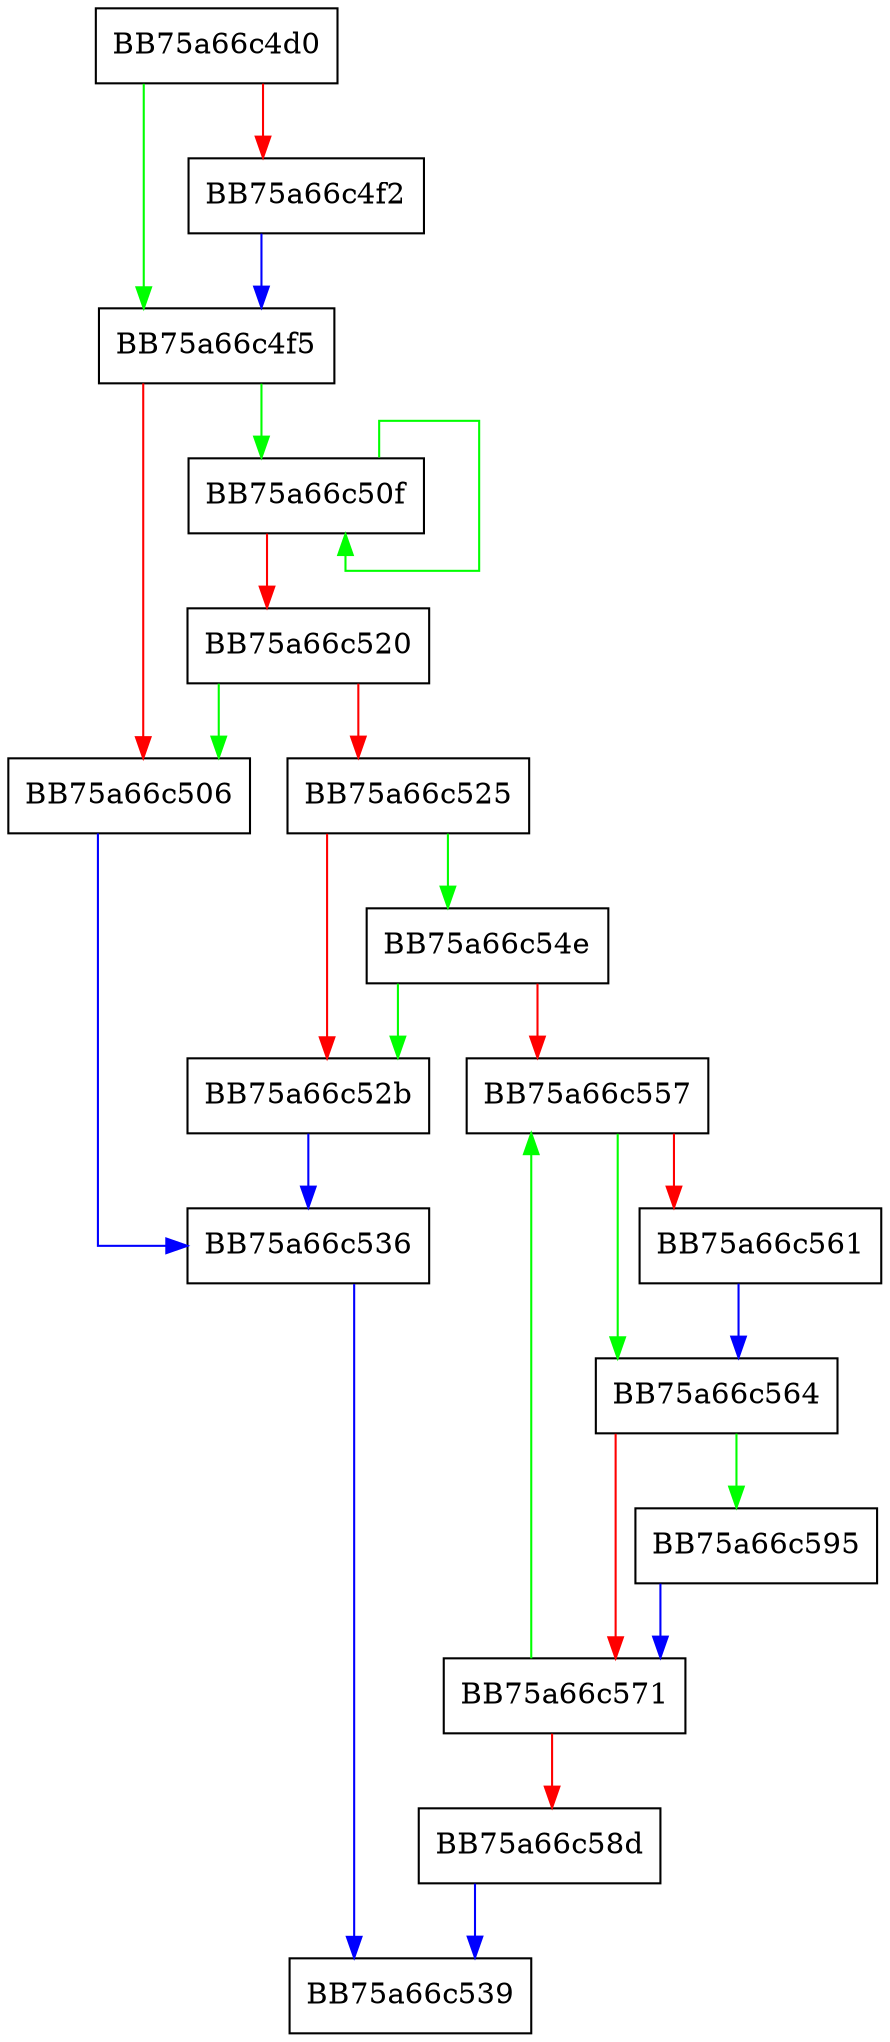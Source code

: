 digraph GetSerializedNpSettings {
  node [shape="box"];
  graph [splines=ortho];
  BB75a66c4d0 -> BB75a66c4f5 [color="green"];
  BB75a66c4d0 -> BB75a66c4f2 [color="red"];
  BB75a66c4f2 -> BB75a66c4f5 [color="blue"];
  BB75a66c4f5 -> BB75a66c50f [color="green"];
  BB75a66c4f5 -> BB75a66c506 [color="red"];
  BB75a66c506 -> BB75a66c536 [color="blue"];
  BB75a66c50f -> BB75a66c50f [color="green"];
  BB75a66c50f -> BB75a66c520 [color="red"];
  BB75a66c520 -> BB75a66c506 [color="green"];
  BB75a66c520 -> BB75a66c525 [color="red"];
  BB75a66c525 -> BB75a66c54e [color="green"];
  BB75a66c525 -> BB75a66c52b [color="red"];
  BB75a66c52b -> BB75a66c536 [color="blue"];
  BB75a66c536 -> BB75a66c539 [color="blue"];
  BB75a66c54e -> BB75a66c52b [color="green"];
  BB75a66c54e -> BB75a66c557 [color="red"];
  BB75a66c557 -> BB75a66c564 [color="green"];
  BB75a66c557 -> BB75a66c561 [color="red"];
  BB75a66c561 -> BB75a66c564 [color="blue"];
  BB75a66c564 -> BB75a66c595 [color="green"];
  BB75a66c564 -> BB75a66c571 [color="red"];
  BB75a66c571 -> BB75a66c557 [color="green"];
  BB75a66c571 -> BB75a66c58d [color="red"];
  BB75a66c58d -> BB75a66c539 [color="blue"];
  BB75a66c595 -> BB75a66c571 [color="blue"];
}